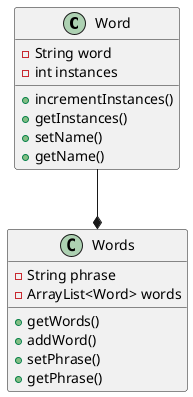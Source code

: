 @startuml
'https://plantuml.com/sequence-diagram
Word--*Words
Class Word {
-String word
-int instances
+incrementInstances()
+getInstances()
+setName()
+getName()
}

Class Words {
-String phrase
-ArrayList<Word> words
+getWords()
+addWord()
+setPhrase()
+getPhrase()
}

@enduml